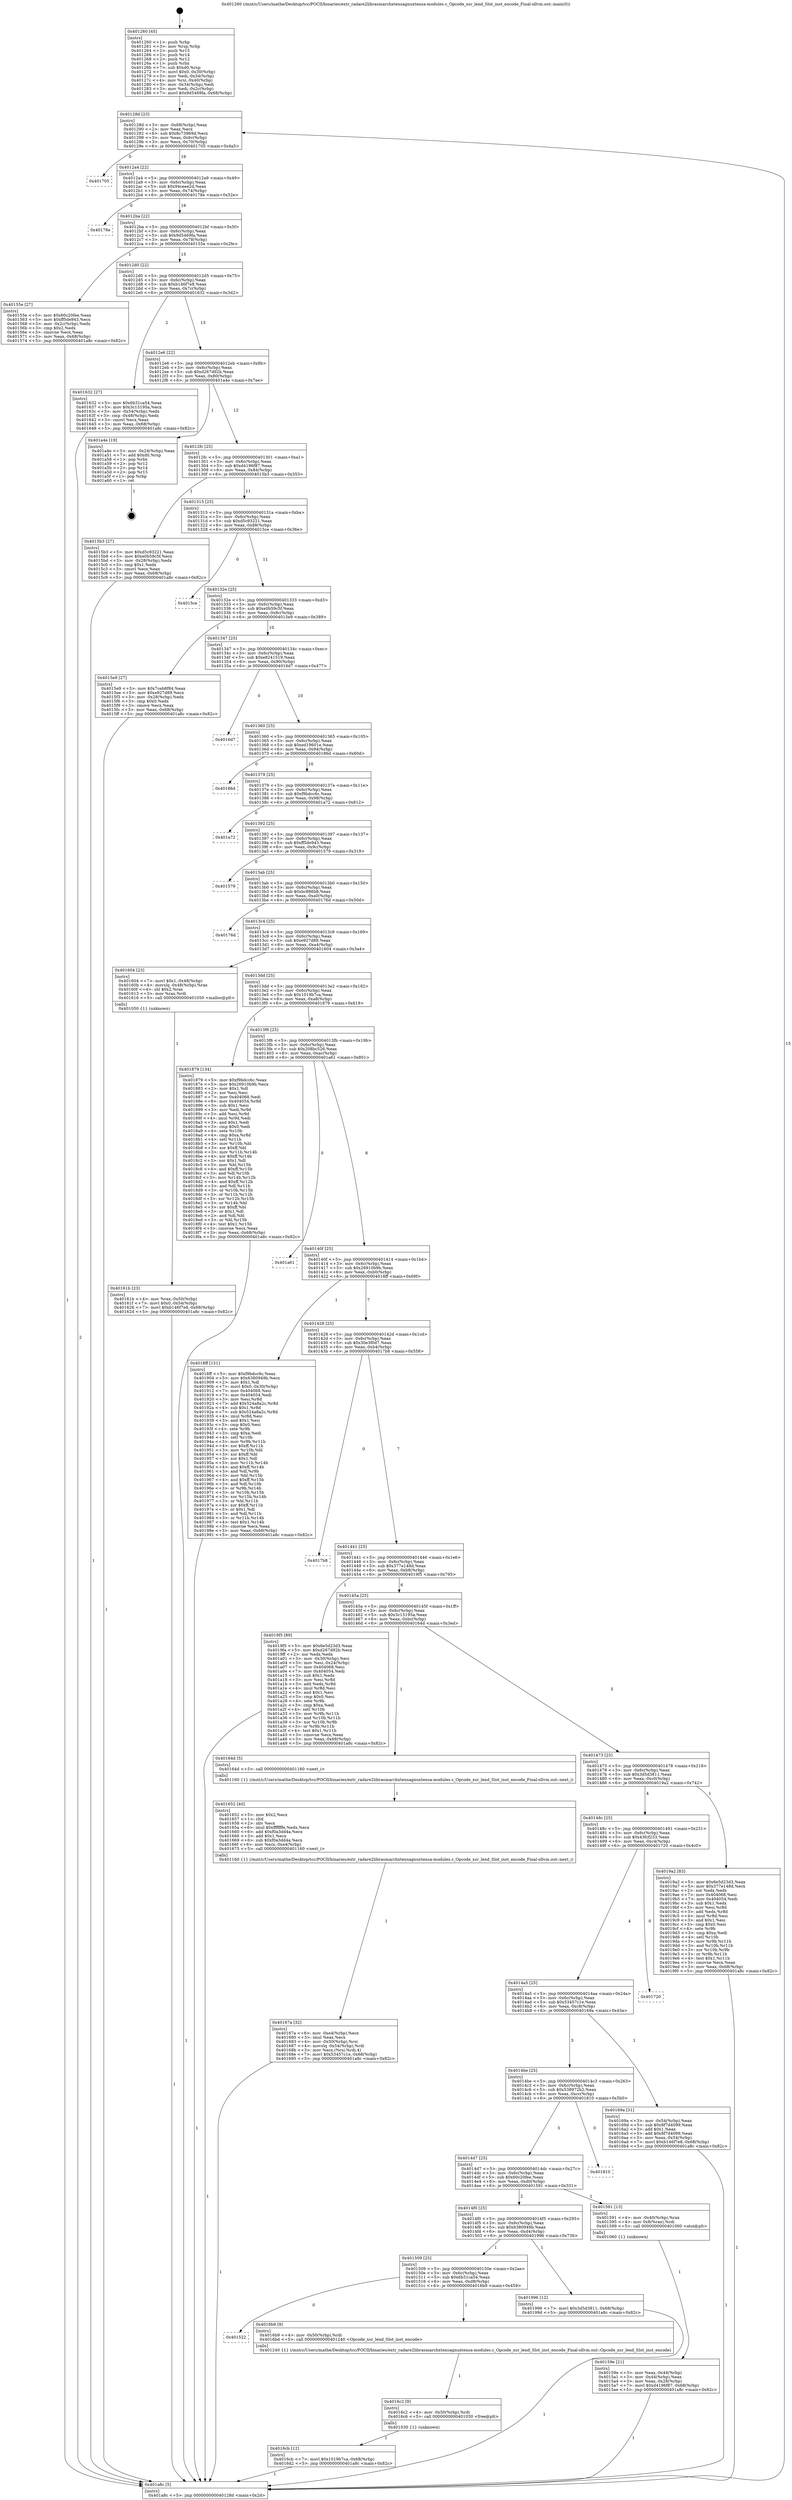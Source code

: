digraph "0x401260" {
  label = "0x401260 (/mnt/c/Users/mathe/Desktop/tcc/POCII/binaries/extr_radare2librasmarchxtensagnuxtensa-modules.c_Opcode_xsr_lend_Slot_inst_encode_Final-ollvm.out::main(0))"
  labelloc = "t"
  node[shape=record]

  Entry [label="",width=0.3,height=0.3,shape=circle,fillcolor=black,style=filled]
  "0x40128d" [label="{
     0x40128d [23]\l
     | [instrs]\l
     &nbsp;&nbsp;0x40128d \<+3\>: mov -0x68(%rbp),%eax\l
     &nbsp;&nbsp;0x401290 \<+2\>: mov %eax,%ecx\l
     &nbsp;&nbsp;0x401292 \<+6\>: sub $0x8c73969d,%ecx\l
     &nbsp;&nbsp;0x401298 \<+3\>: mov %eax,-0x6c(%rbp)\l
     &nbsp;&nbsp;0x40129b \<+3\>: mov %ecx,-0x70(%rbp)\l
     &nbsp;&nbsp;0x40129e \<+6\>: je 0000000000401705 \<main+0x4a5\>\l
  }"]
  "0x401705" [label="{
     0x401705\l
  }", style=dashed]
  "0x4012a4" [label="{
     0x4012a4 [22]\l
     | [instrs]\l
     &nbsp;&nbsp;0x4012a4 \<+5\>: jmp 00000000004012a9 \<main+0x49\>\l
     &nbsp;&nbsp;0x4012a9 \<+3\>: mov -0x6c(%rbp),%eax\l
     &nbsp;&nbsp;0x4012ac \<+5\>: sub $0x94ceee2d,%eax\l
     &nbsp;&nbsp;0x4012b1 \<+3\>: mov %eax,-0x74(%rbp)\l
     &nbsp;&nbsp;0x4012b4 \<+6\>: je 000000000040178e \<main+0x52e\>\l
  }"]
  Exit [label="",width=0.3,height=0.3,shape=circle,fillcolor=black,style=filled,peripheries=2]
  "0x40178e" [label="{
     0x40178e\l
  }", style=dashed]
  "0x4012ba" [label="{
     0x4012ba [22]\l
     | [instrs]\l
     &nbsp;&nbsp;0x4012ba \<+5\>: jmp 00000000004012bf \<main+0x5f\>\l
     &nbsp;&nbsp;0x4012bf \<+3\>: mov -0x6c(%rbp),%eax\l
     &nbsp;&nbsp;0x4012c2 \<+5\>: sub $0x9d5469fa,%eax\l
     &nbsp;&nbsp;0x4012c7 \<+3\>: mov %eax,-0x78(%rbp)\l
     &nbsp;&nbsp;0x4012ca \<+6\>: je 000000000040155e \<main+0x2fe\>\l
  }"]
  "0x4016cb" [label="{
     0x4016cb [12]\l
     | [instrs]\l
     &nbsp;&nbsp;0x4016cb \<+7\>: movl $0x1019b7ca,-0x68(%rbp)\l
     &nbsp;&nbsp;0x4016d2 \<+5\>: jmp 0000000000401a8c \<main+0x82c\>\l
  }"]
  "0x40155e" [label="{
     0x40155e [27]\l
     | [instrs]\l
     &nbsp;&nbsp;0x40155e \<+5\>: mov $0x60c20fee,%eax\l
     &nbsp;&nbsp;0x401563 \<+5\>: mov $0xff5de943,%ecx\l
     &nbsp;&nbsp;0x401568 \<+3\>: mov -0x2c(%rbp),%edx\l
     &nbsp;&nbsp;0x40156b \<+3\>: cmp $0x2,%edx\l
     &nbsp;&nbsp;0x40156e \<+3\>: cmovne %ecx,%eax\l
     &nbsp;&nbsp;0x401571 \<+3\>: mov %eax,-0x68(%rbp)\l
     &nbsp;&nbsp;0x401574 \<+5\>: jmp 0000000000401a8c \<main+0x82c\>\l
  }"]
  "0x4012d0" [label="{
     0x4012d0 [22]\l
     | [instrs]\l
     &nbsp;&nbsp;0x4012d0 \<+5\>: jmp 00000000004012d5 \<main+0x75\>\l
     &nbsp;&nbsp;0x4012d5 \<+3\>: mov -0x6c(%rbp),%eax\l
     &nbsp;&nbsp;0x4012d8 \<+5\>: sub $0xb146f7e8,%eax\l
     &nbsp;&nbsp;0x4012dd \<+3\>: mov %eax,-0x7c(%rbp)\l
     &nbsp;&nbsp;0x4012e0 \<+6\>: je 0000000000401632 \<main+0x3d2\>\l
  }"]
  "0x401a8c" [label="{
     0x401a8c [5]\l
     | [instrs]\l
     &nbsp;&nbsp;0x401a8c \<+5\>: jmp 000000000040128d \<main+0x2d\>\l
  }"]
  "0x401260" [label="{
     0x401260 [45]\l
     | [instrs]\l
     &nbsp;&nbsp;0x401260 \<+1\>: push %rbp\l
     &nbsp;&nbsp;0x401261 \<+3\>: mov %rsp,%rbp\l
     &nbsp;&nbsp;0x401264 \<+2\>: push %r15\l
     &nbsp;&nbsp;0x401266 \<+2\>: push %r14\l
     &nbsp;&nbsp;0x401268 \<+2\>: push %r12\l
     &nbsp;&nbsp;0x40126a \<+1\>: push %rbx\l
     &nbsp;&nbsp;0x40126b \<+7\>: sub $0xd0,%rsp\l
     &nbsp;&nbsp;0x401272 \<+7\>: movl $0x0,-0x30(%rbp)\l
     &nbsp;&nbsp;0x401279 \<+3\>: mov %edi,-0x34(%rbp)\l
     &nbsp;&nbsp;0x40127c \<+4\>: mov %rsi,-0x40(%rbp)\l
     &nbsp;&nbsp;0x401280 \<+3\>: mov -0x34(%rbp),%edi\l
     &nbsp;&nbsp;0x401283 \<+3\>: mov %edi,-0x2c(%rbp)\l
     &nbsp;&nbsp;0x401286 \<+7\>: movl $0x9d5469fa,-0x68(%rbp)\l
  }"]
  "0x4016c2" [label="{
     0x4016c2 [9]\l
     | [instrs]\l
     &nbsp;&nbsp;0x4016c2 \<+4\>: mov -0x50(%rbp),%rdi\l
     &nbsp;&nbsp;0x4016c6 \<+5\>: call 0000000000401030 \<free@plt\>\l
     | [calls]\l
     &nbsp;&nbsp;0x401030 \{1\} (unknown)\l
  }"]
  "0x401632" [label="{
     0x401632 [27]\l
     | [instrs]\l
     &nbsp;&nbsp;0x401632 \<+5\>: mov $0x6b31ca54,%eax\l
     &nbsp;&nbsp;0x401637 \<+5\>: mov $0x3c15195a,%ecx\l
     &nbsp;&nbsp;0x40163c \<+3\>: mov -0x54(%rbp),%edx\l
     &nbsp;&nbsp;0x40163f \<+3\>: cmp -0x48(%rbp),%edx\l
     &nbsp;&nbsp;0x401642 \<+3\>: cmovl %ecx,%eax\l
     &nbsp;&nbsp;0x401645 \<+3\>: mov %eax,-0x68(%rbp)\l
     &nbsp;&nbsp;0x401648 \<+5\>: jmp 0000000000401a8c \<main+0x82c\>\l
  }"]
  "0x4012e6" [label="{
     0x4012e6 [22]\l
     | [instrs]\l
     &nbsp;&nbsp;0x4012e6 \<+5\>: jmp 00000000004012eb \<main+0x8b\>\l
     &nbsp;&nbsp;0x4012eb \<+3\>: mov -0x6c(%rbp),%eax\l
     &nbsp;&nbsp;0x4012ee \<+5\>: sub $0xd267d92b,%eax\l
     &nbsp;&nbsp;0x4012f3 \<+3\>: mov %eax,-0x80(%rbp)\l
     &nbsp;&nbsp;0x4012f6 \<+6\>: je 0000000000401a4e \<main+0x7ee\>\l
  }"]
  "0x401522" [label="{
     0x401522\l
  }", style=dashed]
  "0x401a4e" [label="{
     0x401a4e [19]\l
     | [instrs]\l
     &nbsp;&nbsp;0x401a4e \<+3\>: mov -0x24(%rbp),%eax\l
     &nbsp;&nbsp;0x401a51 \<+7\>: add $0xd0,%rsp\l
     &nbsp;&nbsp;0x401a58 \<+1\>: pop %rbx\l
     &nbsp;&nbsp;0x401a59 \<+2\>: pop %r12\l
     &nbsp;&nbsp;0x401a5b \<+2\>: pop %r14\l
     &nbsp;&nbsp;0x401a5d \<+2\>: pop %r15\l
     &nbsp;&nbsp;0x401a5f \<+1\>: pop %rbp\l
     &nbsp;&nbsp;0x401a60 \<+1\>: ret\l
  }"]
  "0x4012fc" [label="{
     0x4012fc [25]\l
     | [instrs]\l
     &nbsp;&nbsp;0x4012fc \<+5\>: jmp 0000000000401301 \<main+0xa1\>\l
     &nbsp;&nbsp;0x401301 \<+3\>: mov -0x6c(%rbp),%eax\l
     &nbsp;&nbsp;0x401304 \<+5\>: sub $0xd4196f87,%eax\l
     &nbsp;&nbsp;0x401309 \<+6\>: mov %eax,-0x84(%rbp)\l
     &nbsp;&nbsp;0x40130f \<+6\>: je 00000000004015b3 \<main+0x353\>\l
  }"]
  "0x4016b9" [label="{
     0x4016b9 [9]\l
     | [instrs]\l
     &nbsp;&nbsp;0x4016b9 \<+4\>: mov -0x50(%rbp),%rdi\l
     &nbsp;&nbsp;0x4016bd \<+5\>: call 0000000000401240 \<Opcode_xsr_lend_Slot_inst_encode\>\l
     | [calls]\l
     &nbsp;&nbsp;0x401240 \{1\} (/mnt/c/Users/mathe/Desktop/tcc/POCII/binaries/extr_radare2librasmarchxtensagnuxtensa-modules.c_Opcode_xsr_lend_Slot_inst_encode_Final-ollvm.out::Opcode_xsr_lend_Slot_inst_encode)\l
  }"]
  "0x4015b3" [label="{
     0x4015b3 [27]\l
     | [instrs]\l
     &nbsp;&nbsp;0x4015b3 \<+5\>: mov $0xd5c93221,%eax\l
     &nbsp;&nbsp;0x4015b8 \<+5\>: mov $0xe0b59c5f,%ecx\l
     &nbsp;&nbsp;0x4015bd \<+3\>: mov -0x28(%rbp),%edx\l
     &nbsp;&nbsp;0x4015c0 \<+3\>: cmp $0x1,%edx\l
     &nbsp;&nbsp;0x4015c3 \<+3\>: cmovl %ecx,%eax\l
     &nbsp;&nbsp;0x4015c6 \<+3\>: mov %eax,-0x68(%rbp)\l
     &nbsp;&nbsp;0x4015c9 \<+5\>: jmp 0000000000401a8c \<main+0x82c\>\l
  }"]
  "0x401315" [label="{
     0x401315 [25]\l
     | [instrs]\l
     &nbsp;&nbsp;0x401315 \<+5\>: jmp 000000000040131a \<main+0xba\>\l
     &nbsp;&nbsp;0x40131a \<+3\>: mov -0x6c(%rbp),%eax\l
     &nbsp;&nbsp;0x40131d \<+5\>: sub $0xd5c93221,%eax\l
     &nbsp;&nbsp;0x401322 \<+6\>: mov %eax,-0x88(%rbp)\l
     &nbsp;&nbsp;0x401328 \<+6\>: je 00000000004015ce \<main+0x36e\>\l
  }"]
  "0x401509" [label="{
     0x401509 [25]\l
     | [instrs]\l
     &nbsp;&nbsp;0x401509 \<+5\>: jmp 000000000040150e \<main+0x2ae\>\l
     &nbsp;&nbsp;0x40150e \<+3\>: mov -0x6c(%rbp),%eax\l
     &nbsp;&nbsp;0x401511 \<+5\>: sub $0x6b31ca54,%eax\l
     &nbsp;&nbsp;0x401516 \<+6\>: mov %eax,-0xd8(%rbp)\l
     &nbsp;&nbsp;0x40151c \<+6\>: je 00000000004016b9 \<main+0x459\>\l
  }"]
  "0x4015ce" [label="{
     0x4015ce\l
  }", style=dashed]
  "0x40132e" [label="{
     0x40132e [25]\l
     | [instrs]\l
     &nbsp;&nbsp;0x40132e \<+5\>: jmp 0000000000401333 \<main+0xd3\>\l
     &nbsp;&nbsp;0x401333 \<+3\>: mov -0x6c(%rbp),%eax\l
     &nbsp;&nbsp;0x401336 \<+5\>: sub $0xe0b59c5f,%eax\l
     &nbsp;&nbsp;0x40133b \<+6\>: mov %eax,-0x8c(%rbp)\l
     &nbsp;&nbsp;0x401341 \<+6\>: je 00000000004015e9 \<main+0x389\>\l
  }"]
  "0x401996" [label="{
     0x401996 [12]\l
     | [instrs]\l
     &nbsp;&nbsp;0x401996 \<+7\>: movl $0x3d5d3811,-0x68(%rbp)\l
     &nbsp;&nbsp;0x40199d \<+5\>: jmp 0000000000401a8c \<main+0x82c\>\l
  }"]
  "0x4015e9" [label="{
     0x4015e9 [27]\l
     | [instrs]\l
     &nbsp;&nbsp;0x4015e9 \<+5\>: mov $0x7ceb8f84,%eax\l
     &nbsp;&nbsp;0x4015ee \<+5\>: mov $0xe927d89,%ecx\l
     &nbsp;&nbsp;0x4015f3 \<+3\>: mov -0x28(%rbp),%edx\l
     &nbsp;&nbsp;0x4015f6 \<+3\>: cmp $0x0,%edx\l
     &nbsp;&nbsp;0x4015f9 \<+3\>: cmove %ecx,%eax\l
     &nbsp;&nbsp;0x4015fc \<+3\>: mov %eax,-0x68(%rbp)\l
     &nbsp;&nbsp;0x4015ff \<+5\>: jmp 0000000000401a8c \<main+0x82c\>\l
  }"]
  "0x401347" [label="{
     0x401347 [25]\l
     | [instrs]\l
     &nbsp;&nbsp;0x401347 \<+5\>: jmp 000000000040134c \<main+0xec\>\l
     &nbsp;&nbsp;0x40134c \<+3\>: mov -0x6c(%rbp),%eax\l
     &nbsp;&nbsp;0x40134f \<+5\>: sub $0xe8241519,%eax\l
     &nbsp;&nbsp;0x401354 \<+6\>: mov %eax,-0x90(%rbp)\l
     &nbsp;&nbsp;0x40135a \<+6\>: je 00000000004016d7 \<main+0x477\>\l
  }"]
  "0x40167a" [label="{
     0x40167a [32]\l
     | [instrs]\l
     &nbsp;&nbsp;0x40167a \<+6\>: mov -0xe4(%rbp),%ecx\l
     &nbsp;&nbsp;0x401680 \<+3\>: imul %eax,%ecx\l
     &nbsp;&nbsp;0x401683 \<+4\>: mov -0x50(%rbp),%rsi\l
     &nbsp;&nbsp;0x401687 \<+4\>: movslq -0x54(%rbp),%rdi\l
     &nbsp;&nbsp;0x40168b \<+3\>: mov %ecx,(%rsi,%rdi,4)\l
     &nbsp;&nbsp;0x40168e \<+7\>: movl $0x53457c1e,-0x68(%rbp)\l
     &nbsp;&nbsp;0x401695 \<+5\>: jmp 0000000000401a8c \<main+0x82c\>\l
  }"]
  "0x4016d7" [label="{
     0x4016d7\l
  }", style=dashed]
  "0x401360" [label="{
     0x401360 [25]\l
     | [instrs]\l
     &nbsp;&nbsp;0x401360 \<+5\>: jmp 0000000000401365 \<main+0x105\>\l
     &nbsp;&nbsp;0x401365 \<+3\>: mov -0x6c(%rbp),%eax\l
     &nbsp;&nbsp;0x401368 \<+5\>: sub $0xed19601e,%eax\l
     &nbsp;&nbsp;0x40136d \<+6\>: mov %eax,-0x94(%rbp)\l
     &nbsp;&nbsp;0x401373 \<+6\>: je 000000000040186d \<main+0x60d\>\l
  }"]
  "0x401652" [label="{
     0x401652 [40]\l
     | [instrs]\l
     &nbsp;&nbsp;0x401652 \<+5\>: mov $0x2,%ecx\l
     &nbsp;&nbsp;0x401657 \<+1\>: cltd\l
     &nbsp;&nbsp;0x401658 \<+2\>: idiv %ecx\l
     &nbsp;&nbsp;0x40165a \<+6\>: imul $0xfffffffe,%edx,%ecx\l
     &nbsp;&nbsp;0x401660 \<+6\>: add $0xf0a3dd4a,%ecx\l
     &nbsp;&nbsp;0x401666 \<+3\>: add $0x1,%ecx\l
     &nbsp;&nbsp;0x401669 \<+6\>: sub $0xf0a3dd4a,%ecx\l
     &nbsp;&nbsp;0x40166f \<+6\>: mov %ecx,-0xe4(%rbp)\l
     &nbsp;&nbsp;0x401675 \<+5\>: call 0000000000401160 \<next_i\>\l
     | [calls]\l
     &nbsp;&nbsp;0x401160 \{1\} (/mnt/c/Users/mathe/Desktop/tcc/POCII/binaries/extr_radare2librasmarchxtensagnuxtensa-modules.c_Opcode_xsr_lend_Slot_inst_encode_Final-ollvm.out::next_i)\l
  }"]
  "0x40186d" [label="{
     0x40186d\l
  }", style=dashed]
  "0x401379" [label="{
     0x401379 [25]\l
     | [instrs]\l
     &nbsp;&nbsp;0x401379 \<+5\>: jmp 000000000040137e \<main+0x11e\>\l
     &nbsp;&nbsp;0x40137e \<+3\>: mov -0x6c(%rbp),%eax\l
     &nbsp;&nbsp;0x401381 \<+5\>: sub $0xf9bdcc6c,%eax\l
     &nbsp;&nbsp;0x401386 \<+6\>: mov %eax,-0x98(%rbp)\l
     &nbsp;&nbsp;0x40138c \<+6\>: je 0000000000401a72 \<main+0x812\>\l
  }"]
  "0x40161b" [label="{
     0x40161b [23]\l
     | [instrs]\l
     &nbsp;&nbsp;0x40161b \<+4\>: mov %rax,-0x50(%rbp)\l
     &nbsp;&nbsp;0x40161f \<+7\>: movl $0x0,-0x54(%rbp)\l
     &nbsp;&nbsp;0x401626 \<+7\>: movl $0xb146f7e8,-0x68(%rbp)\l
     &nbsp;&nbsp;0x40162d \<+5\>: jmp 0000000000401a8c \<main+0x82c\>\l
  }"]
  "0x401a72" [label="{
     0x401a72\l
  }", style=dashed]
  "0x401392" [label="{
     0x401392 [25]\l
     | [instrs]\l
     &nbsp;&nbsp;0x401392 \<+5\>: jmp 0000000000401397 \<main+0x137\>\l
     &nbsp;&nbsp;0x401397 \<+3\>: mov -0x6c(%rbp),%eax\l
     &nbsp;&nbsp;0x40139a \<+5\>: sub $0xff5de943,%eax\l
     &nbsp;&nbsp;0x40139f \<+6\>: mov %eax,-0x9c(%rbp)\l
     &nbsp;&nbsp;0x4013a5 \<+6\>: je 0000000000401579 \<main+0x319\>\l
  }"]
  "0x40159e" [label="{
     0x40159e [21]\l
     | [instrs]\l
     &nbsp;&nbsp;0x40159e \<+3\>: mov %eax,-0x44(%rbp)\l
     &nbsp;&nbsp;0x4015a1 \<+3\>: mov -0x44(%rbp),%eax\l
     &nbsp;&nbsp;0x4015a4 \<+3\>: mov %eax,-0x28(%rbp)\l
     &nbsp;&nbsp;0x4015a7 \<+7\>: movl $0xd4196f87,-0x68(%rbp)\l
     &nbsp;&nbsp;0x4015ae \<+5\>: jmp 0000000000401a8c \<main+0x82c\>\l
  }"]
  "0x401579" [label="{
     0x401579\l
  }", style=dashed]
  "0x4013ab" [label="{
     0x4013ab [25]\l
     | [instrs]\l
     &nbsp;&nbsp;0x4013ab \<+5\>: jmp 00000000004013b0 \<main+0x150\>\l
     &nbsp;&nbsp;0x4013b0 \<+3\>: mov -0x6c(%rbp),%eax\l
     &nbsp;&nbsp;0x4013b3 \<+5\>: sub $0xbc886b8,%eax\l
     &nbsp;&nbsp;0x4013b8 \<+6\>: mov %eax,-0xa0(%rbp)\l
     &nbsp;&nbsp;0x4013be \<+6\>: je 000000000040176d \<main+0x50d\>\l
  }"]
  "0x4014f0" [label="{
     0x4014f0 [25]\l
     | [instrs]\l
     &nbsp;&nbsp;0x4014f0 \<+5\>: jmp 00000000004014f5 \<main+0x295\>\l
     &nbsp;&nbsp;0x4014f5 \<+3\>: mov -0x6c(%rbp),%eax\l
     &nbsp;&nbsp;0x4014f8 \<+5\>: sub $0x6380949b,%eax\l
     &nbsp;&nbsp;0x4014fd \<+6\>: mov %eax,-0xd4(%rbp)\l
     &nbsp;&nbsp;0x401503 \<+6\>: je 0000000000401996 \<main+0x736\>\l
  }"]
  "0x40176d" [label="{
     0x40176d\l
  }", style=dashed]
  "0x4013c4" [label="{
     0x4013c4 [25]\l
     | [instrs]\l
     &nbsp;&nbsp;0x4013c4 \<+5\>: jmp 00000000004013c9 \<main+0x169\>\l
     &nbsp;&nbsp;0x4013c9 \<+3\>: mov -0x6c(%rbp),%eax\l
     &nbsp;&nbsp;0x4013cc \<+5\>: sub $0xe927d89,%eax\l
     &nbsp;&nbsp;0x4013d1 \<+6\>: mov %eax,-0xa4(%rbp)\l
     &nbsp;&nbsp;0x4013d7 \<+6\>: je 0000000000401604 \<main+0x3a4\>\l
  }"]
  "0x401591" [label="{
     0x401591 [13]\l
     | [instrs]\l
     &nbsp;&nbsp;0x401591 \<+4\>: mov -0x40(%rbp),%rax\l
     &nbsp;&nbsp;0x401595 \<+4\>: mov 0x8(%rax),%rdi\l
     &nbsp;&nbsp;0x401599 \<+5\>: call 0000000000401060 \<atoi@plt\>\l
     | [calls]\l
     &nbsp;&nbsp;0x401060 \{1\} (unknown)\l
  }"]
  "0x401604" [label="{
     0x401604 [23]\l
     | [instrs]\l
     &nbsp;&nbsp;0x401604 \<+7\>: movl $0x1,-0x48(%rbp)\l
     &nbsp;&nbsp;0x40160b \<+4\>: movslq -0x48(%rbp),%rax\l
     &nbsp;&nbsp;0x40160f \<+4\>: shl $0x2,%rax\l
     &nbsp;&nbsp;0x401613 \<+3\>: mov %rax,%rdi\l
     &nbsp;&nbsp;0x401616 \<+5\>: call 0000000000401050 \<malloc@plt\>\l
     | [calls]\l
     &nbsp;&nbsp;0x401050 \{1\} (unknown)\l
  }"]
  "0x4013dd" [label="{
     0x4013dd [25]\l
     | [instrs]\l
     &nbsp;&nbsp;0x4013dd \<+5\>: jmp 00000000004013e2 \<main+0x182\>\l
     &nbsp;&nbsp;0x4013e2 \<+3\>: mov -0x6c(%rbp),%eax\l
     &nbsp;&nbsp;0x4013e5 \<+5\>: sub $0x1019b7ca,%eax\l
     &nbsp;&nbsp;0x4013ea \<+6\>: mov %eax,-0xa8(%rbp)\l
     &nbsp;&nbsp;0x4013f0 \<+6\>: je 0000000000401879 \<main+0x619\>\l
  }"]
  "0x4014d7" [label="{
     0x4014d7 [25]\l
     | [instrs]\l
     &nbsp;&nbsp;0x4014d7 \<+5\>: jmp 00000000004014dc \<main+0x27c\>\l
     &nbsp;&nbsp;0x4014dc \<+3\>: mov -0x6c(%rbp),%eax\l
     &nbsp;&nbsp;0x4014df \<+5\>: sub $0x60c20fee,%eax\l
     &nbsp;&nbsp;0x4014e4 \<+6\>: mov %eax,-0xd0(%rbp)\l
     &nbsp;&nbsp;0x4014ea \<+6\>: je 0000000000401591 \<main+0x331\>\l
  }"]
  "0x401879" [label="{
     0x401879 [134]\l
     | [instrs]\l
     &nbsp;&nbsp;0x401879 \<+5\>: mov $0xf9bdcc6c,%eax\l
     &nbsp;&nbsp;0x40187e \<+5\>: mov $0x26910b9b,%ecx\l
     &nbsp;&nbsp;0x401883 \<+2\>: mov $0x1,%dl\l
     &nbsp;&nbsp;0x401885 \<+2\>: xor %esi,%esi\l
     &nbsp;&nbsp;0x401887 \<+7\>: mov 0x404068,%edi\l
     &nbsp;&nbsp;0x40188e \<+8\>: mov 0x404054,%r8d\l
     &nbsp;&nbsp;0x401896 \<+3\>: sub $0x1,%esi\l
     &nbsp;&nbsp;0x401899 \<+3\>: mov %edi,%r9d\l
     &nbsp;&nbsp;0x40189c \<+3\>: add %esi,%r9d\l
     &nbsp;&nbsp;0x40189f \<+4\>: imul %r9d,%edi\l
     &nbsp;&nbsp;0x4018a3 \<+3\>: and $0x1,%edi\l
     &nbsp;&nbsp;0x4018a6 \<+3\>: cmp $0x0,%edi\l
     &nbsp;&nbsp;0x4018a9 \<+4\>: sete %r10b\l
     &nbsp;&nbsp;0x4018ad \<+4\>: cmp $0xa,%r8d\l
     &nbsp;&nbsp;0x4018b1 \<+4\>: setl %r11b\l
     &nbsp;&nbsp;0x4018b5 \<+3\>: mov %r10b,%bl\l
     &nbsp;&nbsp;0x4018b8 \<+3\>: xor $0xff,%bl\l
     &nbsp;&nbsp;0x4018bb \<+3\>: mov %r11b,%r14b\l
     &nbsp;&nbsp;0x4018be \<+4\>: xor $0xff,%r14b\l
     &nbsp;&nbsp;0x4018c2 \<+3\>: xor $0x1,%dl\l
     &nbsp;&nbsp;0x4018c5 \<+3\>: mov %bl,%r15b\l
     &nbsp;&nbsp;0x4018c8 \<+4\>: and $0xff,%r15b\l
     &nbsp;&nbsp;0x4018cc \<+3\>: and %dl,%r10b\l
     &nbsp;&nbsp;0x4018cf \<+3\>: mov %r14b,%r12b\l
     &nbsp;&nbsp;0x4018d2 \<+4\>: and $0xff,%r12b\l
     &nbsp;&nbsp;0x4018d6 \<+3\>: and %dl,%r11b\l
     &nbsp;&nbsp;0x4018d9 \<+3\>: or %r10b,%r15b\l
     &nbsp;&nbsp;0x4018dc \<+3\>: or %r11b,%r12b\l
     &nbsp;&nbsp;0x4018df \<+3\>: xor %r12b,%r15b\l
     &nbsp;&nbsp;0x4018e2 \<+3\>: or %r14b,%bl\l
     &nbsp;&nbsp;0x4018e5 \<+3\>: xor $0xff,%bl\l
     &nbsp;&nbsp;0x4018e8 \<+3\>: or $0x1,%dl\l
     &nbsp;&nbsp;0x4018eb \<+2\>: and %dl,%bl\l
     &nbsp;&nbsp;0x4018ed \<+3\>: or %bl,%r15b\l
     &nbsp;&nbsp;0x4018f0 \<+4\>: test $0x1,%r15b\l
     &nbsp;&nbsp;0x4018f4 \<+3\>: cmovne %ecx,%eax\l
     &nbsp;&nbsp;0x4018f7 \<+3\>: mov %eax,-0x68(%rbp)\l
     &nbsp;&nbsp;0x4018fa \<+5\>: jmp 0000000000401a8c \<main+0x82c\>\l
  }"]
  "0x4013f6" [label="{
     0x4013f6 [25]\l
     | [instrs]\l
     &nbsp;&nbsp;0x4013f6 \<+5\>: jmp 00000000004013fb \<main+0x19b\>\l
     &nbsp;&nbsp;0x4013fb \<+3\>: mov -0x6c(%rbp),%eax\l
     &nbsp;&nbsp;0x4013fe \<+5\>: sub $0x208bc526,%eax\l
     &nbsp;&nbsp;0x401403 \<+6\>: mov %eax,-0xac(%rbp)\l
     &nbsp;&nbsp;0x401409 \<+6\>: je 0000000000401a61 \<main+0x801\>\l
  }"]
  "0x401810" [label="{
     0x401810\l
  }", style=dashed]
  "0x401a61" [label="{
     0x401a61\l
  }", style=dashed]
  "0x40140f" [label="{
     0x40140f [25]\l
     | [instrs]\l
     &nbsp;&nbsp;0x40140f \<+5\>: jmp 0000000000401414 \<main+0x1b4\>\l
     &nbsp;&nbsp;0x401414 \<+3\>: mov -0x6c(%rbp),%eax\l
     &nbsp;&nbsp;0x401417 \<+5\>: sub $0x26910b9b,%eax\l
     &nbsp;&nbsp;0x40141c \<+6\>: mov %eax,-0xb0(%rbp)\l
     &nbsp;&nbsp;0x401422 \<+6\>: je 00000000004018ff \<main+0x69f\>\l
  }"]
  "0x4014be" [label="{
     0x4014be [25]\l
     | [instrs]\l
     &nbsp;&nbsp;0x4014be \<+5\>: jmp 00000000004014c3 \<main+0x263\>\l
     &nbsp;&nbsp;0x4014c3 \<+3\>: mov -0x6c(%rbp),%eax\l
     &nbsp;&nbsp;0x4014c6 \<+5\>: sub $0x538972b2,%eax\l
     &nbsp;&nbsp;0x4014cb \<+6\>: mov %eax,-0xcc(%rbp)\l
     &nbsp;&nbsp;0x4014d1 \<+6\>: je 0000000000401810 \<main+0x5b0\>\l
  }"]
  "0x4018ff" [label="{
     0x4018ff [151]\l
     | [instrs]\l
     &nbsp;&nbsp;0x4018ff \<+5\>: mov $0xf9bdcc6c,%eax\l
     &nbsp;&nbsp;0x401904 \<+5\>: mov $0x6380949b,%ecx\l
     &nbsp;&nbsp;0x401909 \<+2\>: mov $0x1,%dl\l
     &nbsp;&nbsp;0x40190b \<+7\>: movl $0x0,-0x30(%rbp)\l
     &nbsp;&nbsp;0x401912 \<+7\>: mov 0x404068,%esi\l
     &nbsp;&nbsp;0x401919 \<+7\>: mov 0x404054,%edi\l
     &nbsp;&nbsp;0x401920 \<+3\>: mov %esi,%r8d\l
     &nbsp;&nbsp;0x401923 \<+7\>: add $0x524a8a2c,%r8d\l
     &nbsp;&nbsp;0x40192a \<+4\>: sub $0x1,%r8d\l
     &nbsp;&nbsp;0x40192e \<+7\>: sub $0x524a8a2c,%r8d\l
     &nbsp;&nbsp;0x401935 \<+4\>: imul %r8d,%esi\l
     &nbsp;&nbsp;0x401939 \<+3\>: and $0x1,%esi\l
     &nbsp;&nbsp;0x40193c \<+3\>: cmp $0x0,%esi\l
     &nbsp;&nbsp;0x40193f \<+4\>: sete %r9b\l
     &nbsp;&nbsp;0x401943 \<+3\>: cmp $0xa,%edi\l
     &nbsp;&nbsp;0x401946 \<+4\>: setl %r10b\l
     &nbsp;&nbsp;0x40194a \<+3\>: mov %r9b,%r11b\l
     &nbsp;&nbsp;0x40194d \<+4\>: xor $0xff,%r11b\l
     &nbsp;&nbsp;0x401951 \<+3\>: mov %r10b,%bl\l
     &nbsp;&nbsp;0x401954 \<+3\>: xor $0xff,%bl\l
     &nbsp;&nbsp;0x401957 \<+3\>: xor $0x1,%dl\l
     &nbsp;&nbsp;0x40195a \<+3\>: mov %r11b,%r14b\l
     &nbsp;&nbsp;0x40195d \<+4\>: and $0xff,%r14b\l
     &nbsp;&nbsp;0x401961 \<+3\>: and %dl,%r9b\l
     &nbsp;&nbsp;0x401964 \<+3\>: mov %bl,%r15b\l
     &nbsp;&nbsp;0x401967 \<+4\>: and $0xff,%r15b\l
     &nbsp;&nbsp;0x40196b \<+3\>: and %dl,%r10b\l
     &nbsp;&nbsp;0x40196e \<+3\>: or %r9b,%r14b\l
     &nbsp;&nbsp;0x401971 \<+3\>: or %r10b,%r15b\l
     &nbsp;&nbsp;0x401974 \<+3\>: xor %r15b,%r14b\l
     &nbsp;&nbsp;0x401977 \<+3\>: or %bl,%r11b\l
     &nbsp;&nbsp;0x40197a \<+4\>: xor $0xff,%r11b\l
     &nbsp;&nbsp;0x40197e \<+3\>: or $0x1,%dl\l
     &nbsp;&nbsp;0x401981 \<+3\>: and %dl,%r11b\l
     &nbsp;&nbsp;0x401984 \<+3\>: or %r11b,%r14b\l
     &nbsp;&nbsp;0x401987 \<+4\>: test $0x1,%r14b\l
     &nbsp;&nbsp;0x40198b \<+3\>: cmovne %ecx,%eax\l
     &nbsp;&nbsp;0x40198e \<+3\>: mov %eax,-0x68(%rbp)\l
     &nbsp;&nbsp;0x401991 \<+5\>: jmp 0000000000401a8c \<main+0x82c\>\l
  }"]
  "0x401428" [label="{
     0x401428 [25]\l
     | [instrs]\l
     &nbsp;&nbsp;0x401428 \<+5\>: jmp 000000000040142d \<main+0x1cd\>\l
     &nbsp;&nbsp;0x40142d \<+3\>: mov -0x6c(%rbp),%eax\l
     &nbsp;&nbsp;0x401430 \<+5\>: sub $0x30e3f0d7,%eax\l
     &nbsp;&nbsp;0x401435 \<+6\>: mov %eax,-0xb4(%rbp)\l
     &nbsp;&nbsp;0x40143b \<+6\>: je 00000000004017b8 \<main+0x558\>\l
  }"]
  "0x40169a" [label="{
     0x40169a [31]\l
     | [instrs]\l
     &nbsp;&nbsp;0x40169a \<+3\>: mov -0x54(%rbp),%eax\l
     &nbsp;&nbsp;0x40169d \<+5\>: sub $0x8f7d4099,%eax\l
     &nbsp;&nbsp;0x4016a2 \<+3\>: add $0x1,%eax\l
     &nbsp;&nbsp;0x4016a5 \<+5\>: add $0x8f7d4099,%eax\l
     &nbsp;&nbsp;0x4016aa \<+3\>: mov %eax,-0x54(%rbp)\l
     &nbsp;&nbsp;0x4016ad \<+7\>: movl $0xb146f7e8,-0x68(%rbp)\l
     &nbsp;&nbsp;0x4016b4 \<+5\>: jmp 0000000000401a8c \<main+0x82c\>\l
  }"]
  "0x4017b8" [label="{
     0x4017b8\l
  }", style=dashed]
  "0x401441" [label="{
     0x401441 [25]\l
     | [instrs]\l
     &nbsp;&nbsp;0x401441 \<+5\>: jmp 0000000000401446 \<main+0x1e6\>\l
     &nbsp;&nbsp;0x401446 \<+3\>: mov -0x6c(%rbp),%eax\l
     &nbsp;&nbsp;0x401449 \<+5\>: sub $0x377e148d,%eax\l
     &nbsp;&nbsp;0x40144e \<+6\>: mov %eax,-0xb8(%rbp)\l
     &nbsp;&nbsp;0x401454 \<+6\>: je 00000000004019f5 \<main+0x795\>\l
  }"]
  "0x4014a5" [label="{
     0x4014a5 [25]\l
     | [instrs]\l
     &nbsp;&nbsp;0x4014a5 \<+5\>: jmp 00000000004014aa \<main+0x24a\>\l
     &nbsp;&nbsp;0x4014aa \<+3\>: mov -0x6c(%rbp),%eax\l
     &nbsp;&nbsp;0x4014ad \<+5\>: sub $0x53457c1e,%eax\l
     &nbsp;&nbsp;0x4014b2 \<+6\>: mov %eax,-0xc8(%rbp)\l
     &nbsp;&nbsp;0x4014b8 \<+6\>: je 000000000040169a \<main+0x43a\>\l
  }"]
  "0x4019f5" [label="{
     0x4019f5 [89]\l
     | [instrs]\l
     &nbsp;&nbsp;0x4019f5 \<+5\>: mov $0x6e5d23d3,%eax\l
     &nbsp;&nbsp;0x4019fa \<+5\>: mov $0xd267d92b,%ecx\l
     &nbsp;&nbsp;0x4019ff \<+2\>: xor %edx,%edx\l
     &nbsp;&nbsp;0x401a01 \<+3\>: mov -0x30(%rbp),%esi\l
     &nbsp;&nbsp;0x401a04 \<+3\>: mov %esi,-0x24(%rbp)\l
     &nbsp;&nbsp;0x401a07 \<+7\>: mov 0x404068,%esi\l
     &nbsp;&nbsp;0x401a0e \<+7\>: mov 0x404054,%edi\l
     &nbsp;&nbsp;0x401a15 \<+3\>: sub $0x1,%edx\l
     &nbsp;&nbsp;0x401a18 \<+3\>: mov %esi,%r8d\l
     &nbsp;&nbsp;0x401a1b \<+3\>: add %edx,%r8d\l
     &nbsp;&nbsp;0x401a1e \<+4\>: imul %r8d,%esi\l
     &nbsp;&nbsp;0x401a22 \<+3\>: and $0x1,%esi\l
     &nbsp;&nbsp;0x401a25 \<+3\>: cmp $0x0,%esi\l
     &nbsp;&nbsp;0x401a28 \<+4\>: sete %r9b\l
     &nbsp;&nbsp;0x401a2c \<+3\>: cmp $0xa,%edi\l
     &nbsp;&nbsp;0x401a2f \<+4\>: setl %r10b\l
     &nbsp;&nbsp;0x401a33 \<+3\>: mov %r9b,%r11b\l
     &nbsp;&nbsp;0x401a36 \<+3\>: and %r10b,%r11b\l
     &nbsp;&nbsp;0x401a39 \<+3\>: xor %r10b,%r9b\l
     &nbsp;&nbsp;0x401a3c \<+3\>: or %r9b,%r11b\l
     &nbsp;&nbsp;0x401a3f \<+4\>: test $0x1,%r11b\l
     &nbsp;&nbsp;0x401a43 \<+3\>: cmovne %ecx,%eax\l
     &nbsp;&nbsp;0x401a46 \<+3\>: mov %eax,-0x68(%rbp)\l
     &nbsp;&nbsp;0x401a49 \<+5\>: jmp 0000000000401a8c \<main+0x82c\>\l
  }"]
  "0x40145a" [label="{
     0x40145a [25]\l
     | [instrs]\l
     &nbsp;&nbsp;0x40145a \<+5\>: jmp 000000000040145f \<main+0x1ff\>\l
     &nbsp;&nbsp;0x40145f \<+3\>: mov -0x6c(%rbp),%eax\l
     &nbsp;&nbsp;0x401462 \<+5\>: sub $0x3c15195a,%eax\l
     &nbsp;&nbsp;0x401467 \<+6\>: mov %eax,-0xbc(%rbp)\l
     &nbsp;&nbsp;0x40146d \<+6\>: je 000000000040164d \<main+0x3ed\>\l
  }"]
  "0x401720" [label="{
     0x401720\l
  }", style=dashed]
  "0x40164d" [label="{
     0x40164d [5]\l
     | [instrs]\l
     &nbsp;&nbsp;0x40164d \<+5\>: call 0000000000401160 \<next_i\>\l
     | [calls]\l
     &nbsp;&nbsp;0x401160 \{1\} (/mnt/c/Users/mathe/Desktop/tcc/POCII/binaries/extr_radare2librasmarchxtensagnuxtensa-modules.c_Opcode_xsr_lend_Slot_inst_encode_Final-ollvm.out::next_i)\l
  }"]
  "0x401473" [label="{
     0x401473 [25]\l
     | [instrs]\l
     &nbsp;&nbsp;0x401473 \<+5\>: jmp 0000000000401478 \<main+0x218\>\l
     &nbsp;&nbsp;0x401478 \<+3\>: mov -0x6c(%rbp),%eax\l
     &nbsp;&nbsp;0x40147b \<+5\>: sub $0x3d5d3811,%eax\l
     &nbsp;&nbsp;0x401480 \<+6\>: mov %eax,-0xc0(%rbp)\l
     &nbsp;&nbsp;0x401486 \<+6\>: je 00000000004019a2 \<main+0x742\>\l
  }"]
  "0x40148c" [label="{
     0x40148c [25]\l
     | [instrs]\l
     &nbsp;&nbsp;0x40148c \<+5\>: jmp 0000000000401491 \<main+0x231\>\l
     &nbsp;&nbsp;0x401491 \<+3\>: mov -0x6c(%rbp),%eax\l
     &nbsp;&nbsp;0x401494 \<+5\>: sub $0x43fcf233,%eax\l
     &nbsp;&nbsp;0x401499 \<+6\>: mov %eax,-0xc4(%rbp)\l
     &nbsp;&nbsp;0x40149f \<+6\>: je 0000000000401720 \<main+0x4c0\>\l
  }"]
  "0x4019a2" [label="{
     0x4019a2 [83]\l
     | [instrs]\l
     &nbsp;&nbsp;0x4019a2 \<+5\>: mov $0x6e5d23d3,%eax\l
     &nbsp;&nbsp;0x4019a7 \<+5\>: mov $0x377e148d,%ecx\l
     &nbsp;&nbsp;0x4019ac \<+2\>: xor %edx,%edx\l
     &nbsp;&nbsp;0x4019ae \<+7\>: mov 0x404068,%esi\l
     &nbsp;&nbsp;0x4019b5 \<+7\>: mov 0x404054,%edi\l
     &nbsp;&nbsp;0x4019bc \<+3\>: sub $0x1,%edx\l
     &nbsp;&nbsp;0x4019bf \<+3\>: mov %esi,%r8d\l
     &nbsp;&nbsp;0x4019c2 \<+3\>: add %edx,%r8d\l
     &nbsp;&nbsp;0x4019c5 \<+4\>: imul %r8d,%esi\l
     &nbsp;&nbsp;0x4019c9 \<+3\>: and $0x1,%esi\l
     &nbsp;&nbsp;0x4019cc \<+3\>: cmp $0x0,%esi\l
     &nbsp;&nbsp;0x4019cf \<+4\>: sete %r9b\l
     &nbsp;&nbsp;0x4019d3 \<+3\>: cmp $0xa,%edi\l
     &nbsp;&nbsp;0x4019d6 \<+4\>: setl %r10b\l
     &nbsp;&nbsp;0x4019da \<+3\>: mov %r9b,%r11b\l
     &nbsp;&nbsp;0x4019dd \<+3\>: and %r10b,%r11b\l
     &nbsp;&nbsp;0x4019e0 \<+3\>: xor %r10b,%r9b\l
     &nbsp;&nbsp;0x4019e3 \<+3\>: or %r9b,%r11b\l
     &nbsp;&nbsp;0x4019e6 \<+4\>: test $0x1,%r11b\l
     &nbsp;&nbsp;0x4019ea \<+3\>: cmovne %ecx,%eax\l
     &nbsp;&nbsp;0x4019ed \<+3\>: mov %eax,-0x68(%rbp)\l
     &nbsp;&nbsp;0x4019f0 \<+5\>: jmp 0000000000401a8c \<main+0x82c\>\l
  }"]
  Entry -> "0x401260" [label=" 1"]
  "0x40128d" -> "0x401705" [label=" 0"]
  "0x40128d" -> "0x4012a4" [label=" 16"]
  "0x401a4e" -> Exit [label=" 1"]
  "0x4012a4" -> "0x40178e" [label=" 0"]
  "0x4012a4" -> "0x4012ba" [label=" 16"]
  "0x4019f5" -> "0x401a8c" [label=" 1"]
  "0x4012ba" -> "0x40155e" [label=" 1"]
  "0x4012ba" -> "0x4012d0" [label=" 15"]
  "0x40155e" -> "0x401a8c" [label=" 1"]
  "0x401260" -> "0x40128d" [label=" 1"]
  "0x401a8c" -> "0x40128d" [label=" 15"]
  "0x4019a2" -> "0x401a8c" [label=" 1"]
  "0x4012d0" -> "0x401632" [label=" 2"]
  "0x4012d0" -> "0x4012e6" [label=" 13"]
  "0x401996" -> "0x401a8c" [label=" 1"]
  "0x4012e6" -> "0x401a4e" [label=" 1"]
  "0x4012e6" -> "0x4012fc" [label=" 12"]
  "0x4018ff" -> "0x401a8c" [label=" 1"]
  "0x4012fc" -> "0x4015b3" [label=" 1"]
  "0x4012fc" -> "0x401315" [label=" 11"]
  "0x401879" -> "0x401a8c" [label=" 1"]
  "0x401315" -> "0x4015ce" [label=" 0"]
  "0x401315" -> "0x40132e" [label=" 11"]
  "0x4016c2" -> "0x4016cb" [label=" 1"]
  "0x40132e" -> "0x4015e9" [label=" 1"]
  "0x40132e" -> "0x401347" [label=" 10"]
  "0x4016b9" -> "0x4016c2" [label=" 1"]
  "0x401347" -> "0x4016d7" [label=" 0"]
  "0x401347" -> "0x401360" [label=" 10"]
  "0x401509" -> "0x4016b9" [label=" 1"]
  "0x401360" -> "0x40186d" [label=" 0"]
  "0x401360" -> "0x401379" [label=" 10"]
  "0x4016cb" -> "0x401a8c" [label=" 1"]
  "0x401379" -> "0x401a72" [label=" 0"]
  "0x401379" -> "0x401392" [label=" 10"]
  "0x4014f0" -> "0x401509" [label=" 1"]
  "0x401392" -> "0x401579" [label=" 0"]
  "0x401392" -> "0x4013ab" [label=" 10"]
  "0x4014f0" -> "0x401996" [label=" 1"]
  "0x4013ab" -> "0x40176d" [label=" 0"]
  "0x4013ab" -> "0x4013c4" [label=" 10"]
  "0x401509" -> "0x401522" [label=" 0"]
  "0x4013c4" -> "0x401604" [label=" 1"]
  "0x4013c4" -> "0x4013dd" [label=" 9"]
  "0x40169a" -> "0x401a8c" [label=" 1"]
  "0x4013dd" -> "0x401879" [label=" 1"]
  "0x4013dd" -> "0x4013f6" [label=" 8"]
  "0x401652" -> "0x40167a" [label=" 1"]
  "0x4013f6" -> "0x401a61" [label=" 0"]
  "0x4013f6" -> "0x40140f" [label=" 8"]
  "0x40164d" -> "0x401652" [label=" 1"]
  "0x40140f" -> "0x4018ff" [label=" 1"]
  "0x40140f" -> "0x401428" [label=" 7"]
  "0x40161b" -> "0x401a8c" [label=" 1"]
  "0x401428" -> "0x4017b8" [label=" 0"]
  "0x401428" -> "0x401441" [label=" 7"]
  "0x401604" -> "0x40161b" [label=" 1"]
  "0x401441" -> "0x4019f5" [label=" 1"]
  "0x401441" -> "0x40145a" [label=" 6"]
  "0x4015b3" -> "0x401a8c" [label=" 1"]
  "0x40145a" -> "0x40164d" [label=" 1"]
  "0x40145a" -> "0x401473" [label=" 5"]
  "0x40159e" -> "0x401a8c" [label=" 1"]
  "0x401473" -> "0x4019a2" [label=" 1"]
  "0x401473" -> "0x40148c" [label=" 4"]
  "0x401591" -> "0x40159e" [label=" 1"]
  "0x40148c" -> "0x401720" [label=" 0"]
  "0x40148c" -> "0x4014a5" [label=" 4"]
  "0x4015e9" -> "0x401a8c" [label=" 1"]
  "0x4014a5" -> "0x40169a" [label=" 1"]
  "0x4014a5" -> "0x4014be" [label=" 3"]
  "0x401632" -> "0x401a8c" [label=" 2"]
  "0x4014be" -> "0x401810" [label=" 0"]
  "0x4014be" -> "0x4014d7" [label=" 3"]
  "0x40167a" -> "0x401a8c" [label=" 1"]
  "0x4014d7" -> "0x401591" [label=" 1"]
  "0x4014d7" -> "0x4014f0" [label=" 2"]
}
